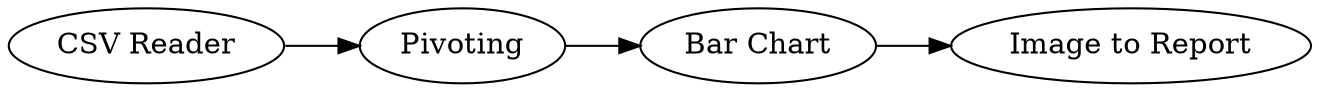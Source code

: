 digraph {
	2 -> 3
	3 -> 4
	1 -> 2
	1 [label="CSV Reader"]
	4 [label="Image to Report"]
	3 [label="Bar Chart"]
	2 [label=Pivoting]
	rankdir=LR
}
